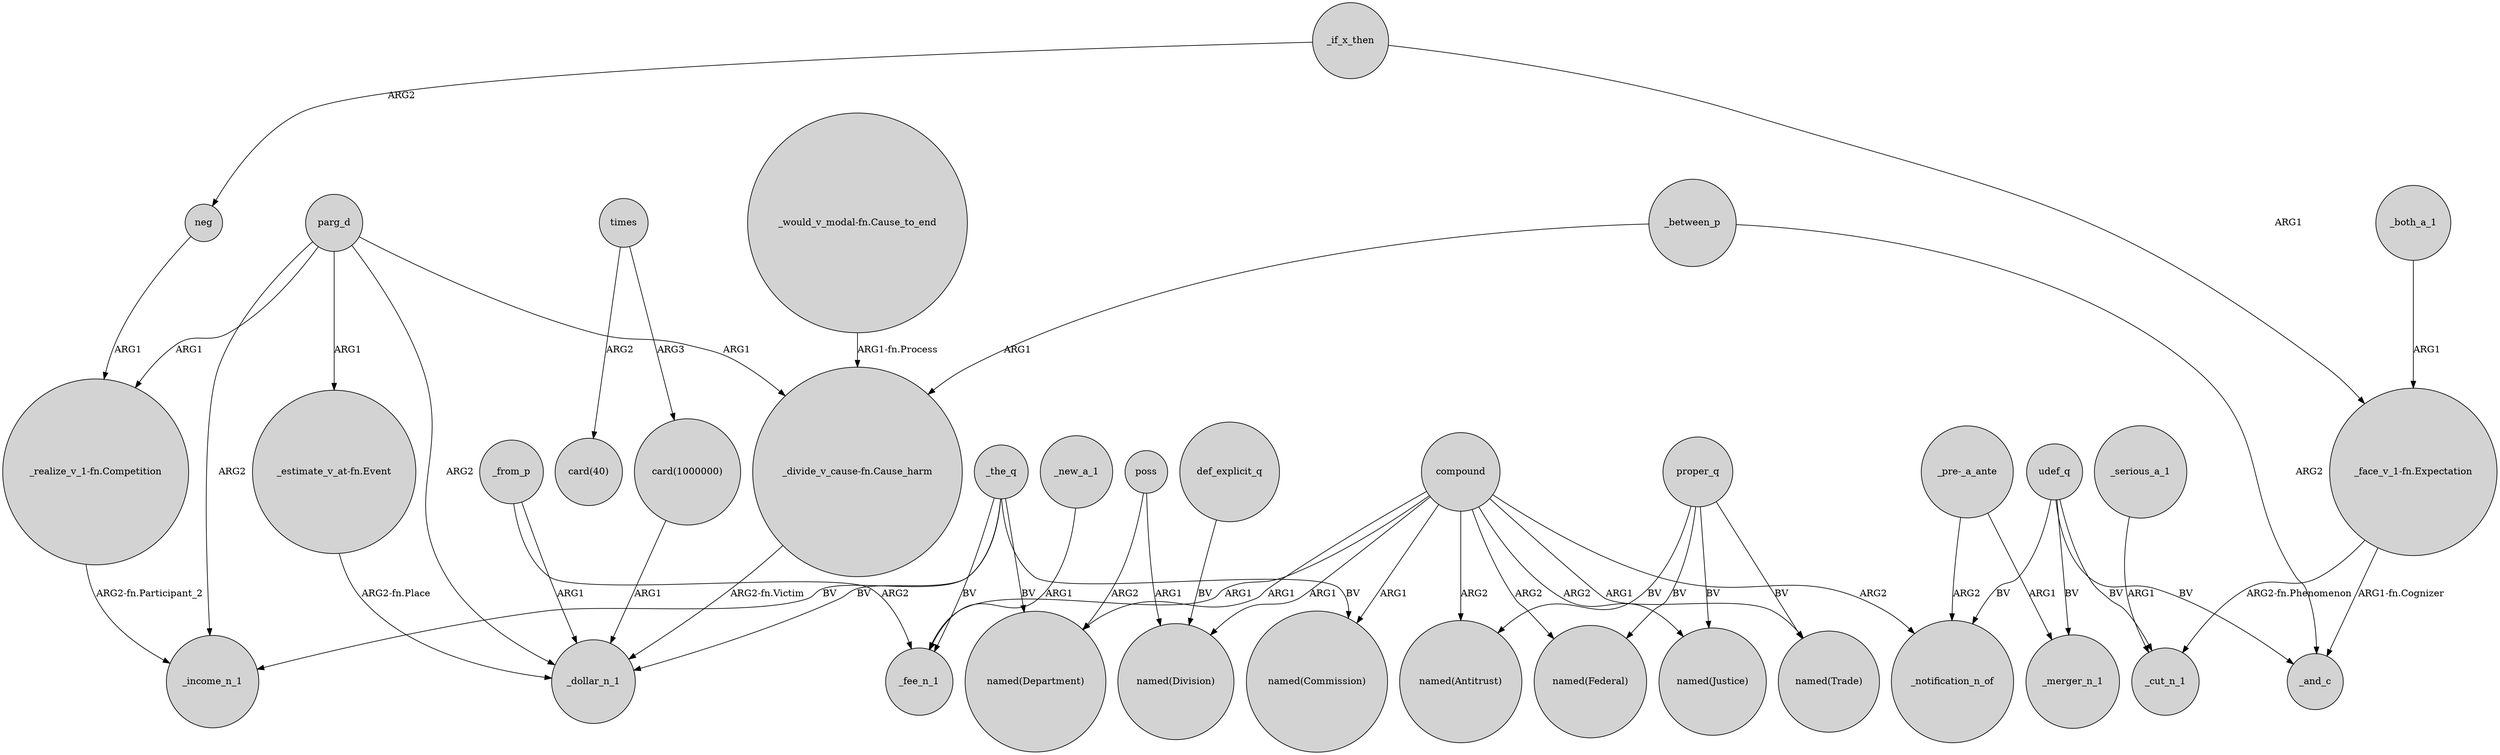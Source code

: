 digraph {
	node [shape=circle style=filled]
	_if_x_then -> neg [label=ARG2]
	compound -> "named(Division)" [label=ARG1]
	parg_d -> _dollar_n_1 [label=ARG2]
	poss -> "named(Department)" [label=ARG2]
	udef_q -> _cut_n_1 [label=BV]
	"_face_v_1-fn.Expectation" -> _and_c [label="ARG1-fn.Cognizer"]
	compound -> "named(Commission)" [label=ARG1]
	_from_p -> _dollar_n_1 [label=ARG1]
	"_face_v_1-fn.Expectation" -> _cut_n_1 [label="ARG2-fn.Phenomenon"]
	_serious_a_1 -> _cut_n_1 [label=ARG1]
	_the_q -> _income_n_1 [label=BV]
	proper_q -> "named(Antitrust)" [label=BV]
	compound -> _fee_n_1 [label=ARG1]
	_the_q -> "named(Department)" [label=BV]
	"_estimate_v_at-fn.Event" -> _dollar_n_1 [label="ARG2-fn.Place"]
	times -> "card(1000000)" [label=ARG3]
	_new_a_1 -> _fee_n_1 [label=ARG1]
	"_pre-_a_ante" -> _notification_n_of [label=ARG2]
	parg_d -> "_estimate_v_at-fn.Event" [label=ARG1]
	_the_q -> _dollar_n_1 [label=BV]
	_between_p -> "_divide_v_cause-fn.Cause_harm" [label=ARG1]
	compound -> "named(Federal)" [label=ARG2]
	"_pre-_a_ante" -> _merger_n_1 [label=ARG1]
	compound -> "named(Antitrust)" [label=ARG2]
	udef_q -> _and_c [label=BV]
	proper_q -> "named(Federal)" [label=BV]
	parg_d -> "_divide_v_cause-fn.Cause_harm" [label=ARG1]
	def_explicit_q -> "named(Division)" [label=BV]
	_the_q -> "named(Commission)" [label=BV]
	compound -> "named(Trade)" [label=ARG1]
	proper_q -> "named(Trade)" [label=BV]
	_from_p -> _fee_n_1 [label=ARG2]
	compound -> "named(Department)" [label=ARG1]
	"_would_v_modal-fn.Cause_to_end" -> "_divide_v_cause-fn.Cause_harm" [label="ARG1-fn.Process"]
	parg_d -> _income_n_1 [label=ARG2]
	proper_q -> "named(Justice)" [label=BV]
	"card(1000000)" -> _dollar_n_1 [label=ARG1]
	compound -> _notification_n_of [label=ARG2]
	_both_a_1 -> "_face_v_1-fn.Expectation" [label=ARG1]
	"_divide_v_cause-fn.Cause_harm" -> _dollar_n_1 [label="ARG2-fn.Victim"]
	neg -> "_realize_v_1-fn.Competition" [label=ARG1]
	udef_q -> _notification_n_of [label=BV]
	compound -> "named(Justice)" [label=ARG2]
	_if_x_then -> "_face_v_1-fn.Expectation" [label=ARG1]
	udef_q -> _merger_n_1 [label=BV]
	parg_d -> "_realize_v_1-fn.Competition" [label=ARG1]
	_the_q -> _fee_n_1 [label=BV]
	times -> "card(40)" [label=ARG2]
	"_realize_v_1-fn.Competition" -> _income_n_1 [label="ARG2-fn.Participant_2"]
	_between_p -> _and_c [label=ARG2]
	poss -> "named(Division)" [label=ARG1]
}
